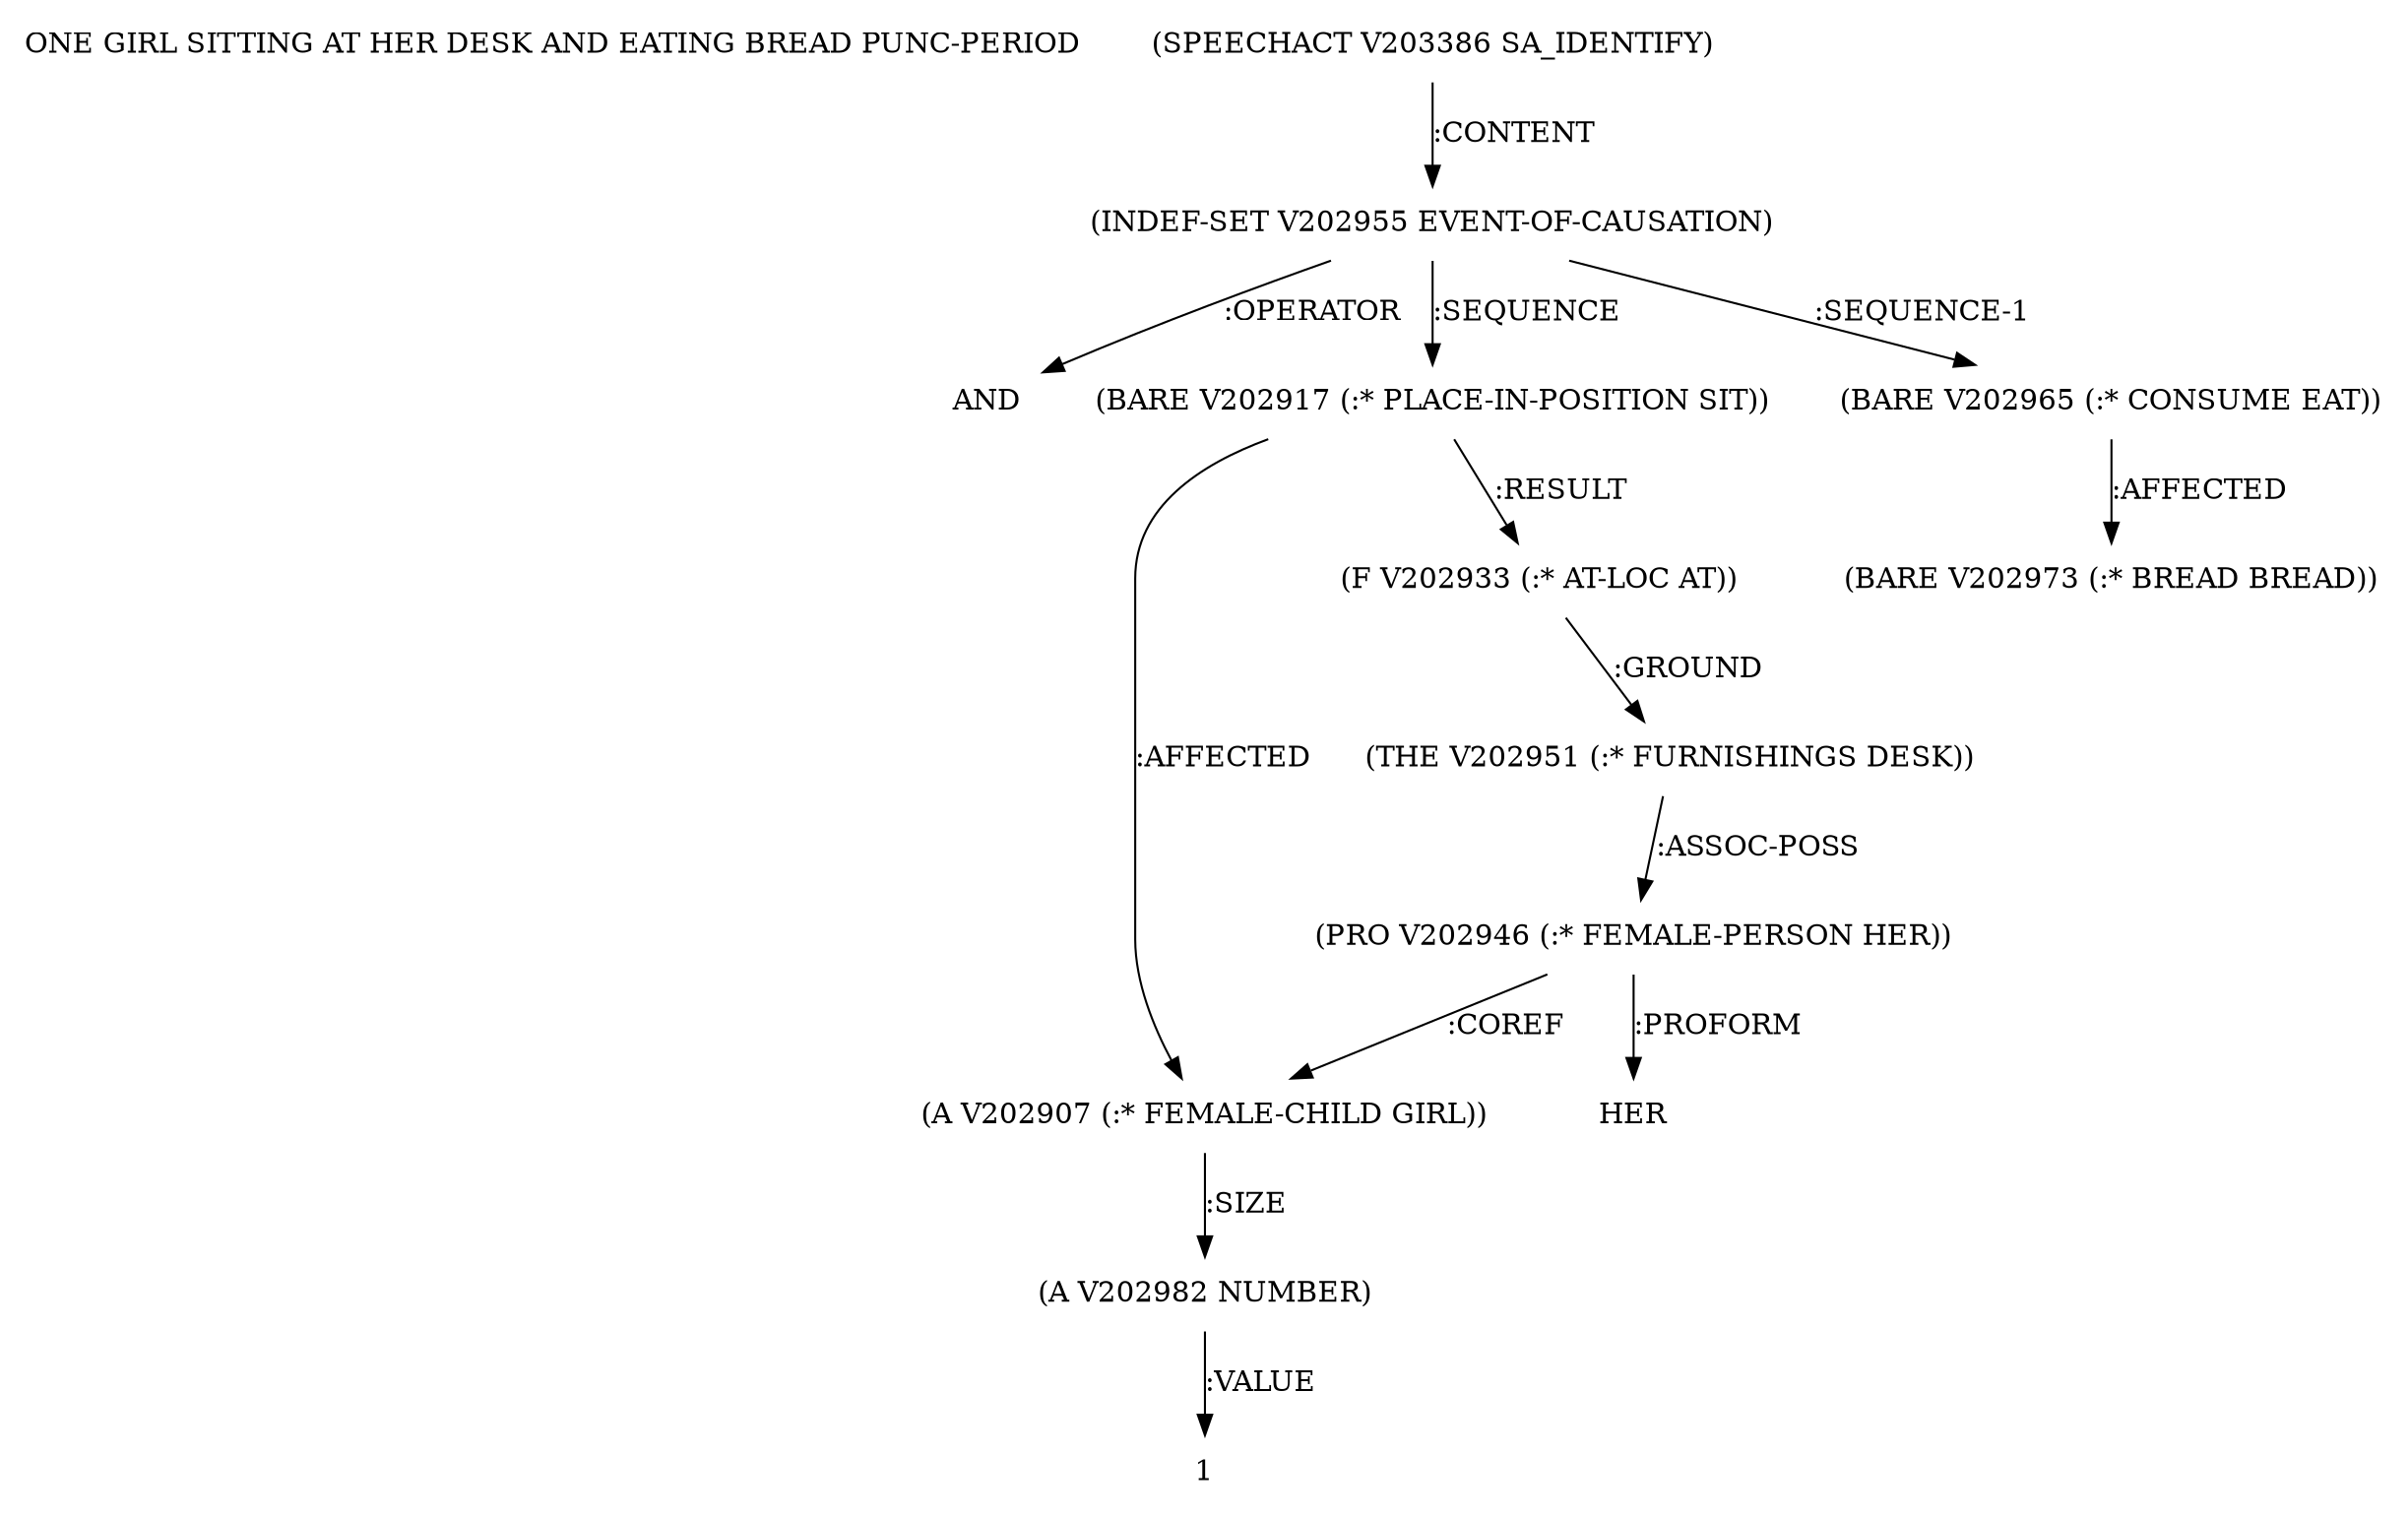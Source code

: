digraph Terms {
  node [shape=none]
  "ONE GIRL SITTING AT HER DESK AND EATING BREAD PUNC-PERIOD"
  "V203386" [label="(SPEECHACT V203386 SA_IDENTIFY)"]
  "V203386" -> "V202955" [label=":CONTENT"]
  "V202955" [label="(INDEF-SET V202955 EVENT-OF-CAUSATION)"]
  "V202955" -> "NT205911" [label=":OPERATOR"]
  "NT205911" [label="AND"]
  "V202955" -> "V202917" [label=":SEQUENCE"]
  "V202955" -> "V202965" [label=":SEQUENCE-1"]
  "V202917" [label="(BARE V202917 (:* PLACE-IN-POSITION SIT))"]
  "V202917" -> "V202933" [label=":RESULT"]
  "V202917" -> "V202907" [label=":AFFECTED"]
  "V202907" [label="(A V202907 (:* FEMALE-CHILD GIRL))"]
  "V202907" -> "V202982" [label=":SIZE"]
  "V202982" [label="(A V202982 NUMBER)"]
  "V202982" -> "NT205912" [label=":VALUE"]
  "NT205912" [label="1"]
  "V202933" [label="(F V202933 (:* AT-LOC AT))"]
  "V202933" -> "V202951" [label=":GROUND"]
  "V202951" [label="(THE V202951 (:* FURNISHINGS DESK))"]
  "V202951" -> "V202946" [label=":ASSOC-POSS"]
  "V202946" [label="(PRO V202946 (:* FEMALE-PERSON HER))"]
  "V202946" -> "NT205913" [label=":PROFORM"]
  "NT205913" [label="HER"]
  "V202946" -> "V202907" [label=":COREF"]
  "V202965" [label="(BARE V202965 (:* CONSUME EAT))"]
  "V202965" -> "V202973" [label=":AFFECTED"]
  "V202973" [label="(BARE V202973 (:* BREAD BREAD))"]
}
